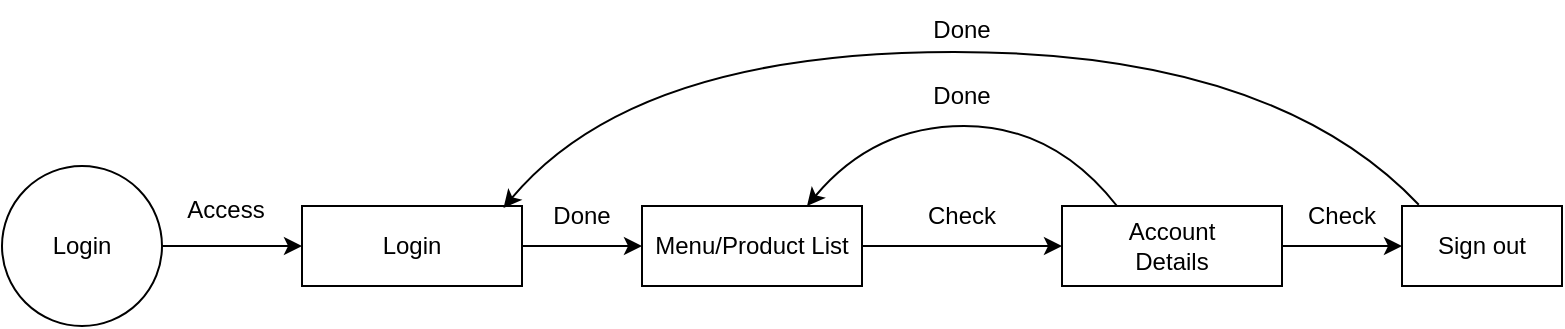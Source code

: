 <mxfile>
    <diagram id="ETSoF-QQzbD73gqgZ22N" name="Page-1">
        <mxGraphModel dx="1216" dy="779" grid="1" gridSize="10" guides="1" tooltips="1" connect="1" arrows="1" fold="1" page="1" pageScale="1" pageWidth="850" pageHeight="1100" math="0" shadow="0">
            <root>
                <mxCell id="0"/>
                <mxCell id="1" parent="0"/>
                <mxCell id="2" value="" style="endArrow=classic;html=1;rounded=0;exitX=1;exitY=0.5;exitDx=0;exitDy=0;exitPerimeter=0;" edge="1" parent="1" source="6">
                    <mxGeometry width="50" height="50" relative="1" as="geometry">
                        <mxPoint x="90" y="130" as="sourcePoint"/>
                        <mxPoint x="150" y="130" as="targetPoint"/>
                    </mxGeometry>
                </mxCell>
                <mxCell id="3" style="edgeStyle=orthogonalEdgeStyle;rounded=0;orthogonalLoop=1;jettySize=auto;html=1;exitX=1;exitY=0.5;exitDx=0;exitDy=0;" edge="1" parent="1" source="4">
                    <mxGeometry relative="1" as="geometry">
                        <mxPoint x="320" y="130" as="targetPoint"/>
                    </mxGeometry>
                </mxCell>
                <mxCell id="4" value="Login" style="rounded=0;whiteSpace=wrap;html=1;" vertex="1" parent="1">
                    <mxGeometry x="150" y="110" width="110" height="40" as="geometry"/>
                </mxCell>
                <mxCell id="5" value="Access" style="text;html=1;align=center;verticalAlign=middle;whiteSpace=wrap;rounded=0;" vertex="1" parent="1">
                    <mxGeometry x="82" y="97.35" width="60" height="30" as="geometry"/>
                </mxCell>
                <mxCell id="6" value="Login" style="ellipse;whiteSpace=wrap;html=1;aspect=fixed;" vertex="1" parent="1">
                    <mxGeometry y="90" width="80" height="80" as="geometry"/>
                </mxCell>
                <mxCell id="7" style="edgeStyle=orthogonalEdgeStyle;rounded=0;orthogonalLoop=1;jettySize=auto;html=1;exitX=1;exitY=0.5;exitDx=0;exitDy=0;" edge="1" parent="1" source="8">
                    <mxGeometry relative="1" as="geometry">
                        <mxPoint x="530" y="130" as="targetPoint"/>
                    </mxGeometry>
                </mxCell>
                <mxCell id="8" value="Menu/Product List" style="rounded=0;whiteSpace=wrap;html=1;" vertex="1" parent="1">
                    <mxGeometry x="320" y="110" width="110" height="40" as="geometry"/>
                </mxCell>
                <mxCell id="9" style="edgeStyle=orthogonalEdgeStyle;rounded=0;orthogonalLoop=1;jettySize=auto;html=1;exitX=1;exitY=0.5;exitDx=0;exitDy=0;" edge="1" parent="1" source="10">
                    <mxGeometry relative="1" as="geometry">
                        <mxPoint x="700" y="130" as="targetPoint"/>
                    </mxGeometry>
                </mxCell>
                <mxCell id="10" value="Account&lt;br&gt;Details" style="rounded=0;whiteSpace=wrap;html=1;" vertex="1" parent="1">
                    <mxGeometry x="530" y="110" width="110" height="40" as="geometry"/>
                </mxCell>
                <mxCell id="11" value="Done" style="text;html=1;align=center;verticalAlign=middle;whiteSpace=wrap;rounded=0;" vertex="1" parent="1">
                    <mxGeometry x="260" y="100" width="60" height="30" as="geometry"/>
                </mxCell>
                <mxCell id="12" value="Check" style="text;html=1;align=center;verticalAlign=middle;whiteSpace=wrap;rounded=0;" vertex="1" parent="1">
                    <mxGeometry x="450" y="100" width="60" height="30" as="geometry"/>
                </mxCell>
                <mxCell id="13" value="Done" style="text;html=1;align=center;verticalAlign=middle;whiteSpace=wrap;rounded=0;" vertex="1" parent="1">
                    <mxGeometry x="450" y="40" width="60" height="30" as="geometry"/>
                </mxCell>
                <mxCell id="14" value="Sign out" style="rounded=0;whiteSpace=wrap;html=1;" vertex="1" parent="1">
                    <mxGeometry x="700" y="110" width="80" height="40" as="geometry"/>
                </mxCell>
                <mxCell id="15" value="Done" style="text;html=1;align=center;verticalAlign=middle;whiteSpace=wrap;rounded=0;" vertex="1" parent="1">
                    <mxGeometry x="450" y="7" width="60" height="30" as="geometry"/>
                </mxCell>
                <mxCell id="16" value="Check" style="text;html=1;align=center;verticalAlign=middle;whiteSpace=wrap;rounded=0;" vertex="1" parent="1">
                    <mxGeometry x="640" y="100" width="60" height="30" as="geometry"/>
                </mxCell>
                <mxCell id="17" value="" style="curved=1;endArrow=classic;html=1;rounded=0;exitX=0.25;exitY=0;exitDx=0;exitDy=0;entryX=0.75;entryY=0;entryDx=0;entryDy=0;" edge="1" parent="1" source="10" target="8">
                    <mxGeometry width="50" height="50" relative="1" as="geometry">
                        <mxPoint x="543.61" y="150.2" as="sourcePoint"/>
                        <mxPoint x="404.77" y="150" as="targetPoint"/>
                        <Array as="points">
                            <mxPoint x="526" y="70"/>
                            <mxPoint x="436" y="70"/>
                        </Array>
                    </mxGeometry>
                </mxCell>
                <mxCell id="18" value="" style="curved=1;endArrow=classic;html=1;rounded=0;exitX=0.105;exitY=-0.09;exitDx=0;exitDy=0;entryX=0.916;entryY=-0.05;entryDx=0;entryDy=0;entryPerimeter=0;exitPerimeter=0;" edge="1" parent="1">
                    <mxGeometry width="50" height="50" relative="1" as="geometry">
                        <mxPoint x="708.4" y="109.4" as="sourcePoint"/>
                        <mxPoint x="250.76" y="111" as="targetPoint"/>
                        <Array as="points">
                            <mxPoint x="636" y="33"/>
                            <mxPoint x="316" y="33"/>
                        </Array>
                    </mxGeometry>
                </mxCell>
            </root>
        </mxGraphModel>
    </diagram>
</mxfile>